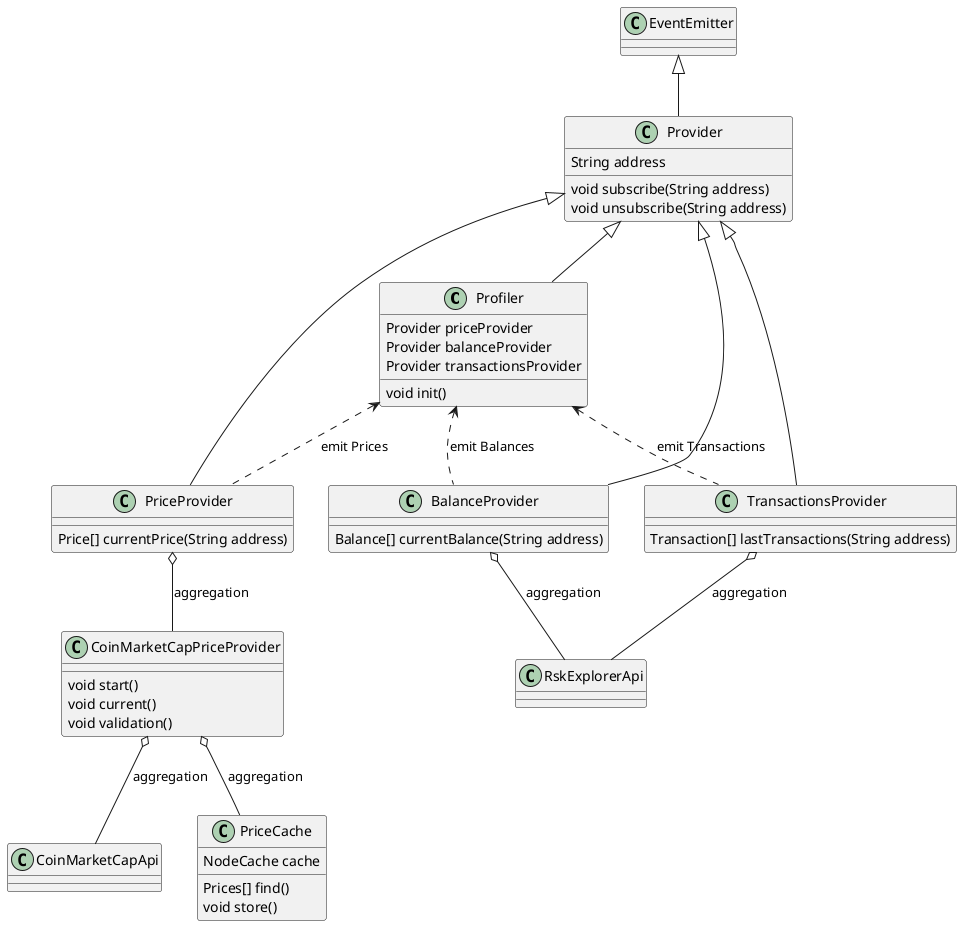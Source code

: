 @startuml
class Profiler {
    Provider priceProvider
    Provider balanceProvider
    Provider transactionsProvider
    void init()
}

class Provider {
    String address
    void subscribe(String address)
    void unsubscribe(String address)
}

class PriceProvider {
    Price[] currentPrice(String address)
}
class BalanceProvider {
    Balance[] currentBalance(String address)
}
class TransactionsProvider {
    Transaction[] lastTransactions(String address)
}

class RskExplorerApi {

}

class CoinMarketCapPriceProvider {
    void start() 
    void current()
    void validation()
}

class CoinMarketCapApi {

}

class PriceCache {
    NodeCache cache
    Prices[] find()
    void store() 
}
class EventEmitter {

}

EventEmitter <|-- Provider
Provider <|-- Profiler
Profiler <.. PriceProvider : emit Prices
Profiler <.. BalanceProvider : emit Balances
Profiler <.. TransactionsProvider : emit Transactions
Provider <|-- PriceProvider
Provider <|-- BalanceProvider
Provider <|-- TransactionsProvider
PriceProvider o-- CoinMarketCapPriceProvider : aggregation
CoinMarketCapPriceProvider o-- PriceCache : aggregation
CoinMarketCapPriceProvider o-- CoinMarketCapApi : aggregation
BalanceProvider o-- RskExplorerApi : aggregation
TransactionsProvider o-- RskExplorerApi : aggregation
@enduml